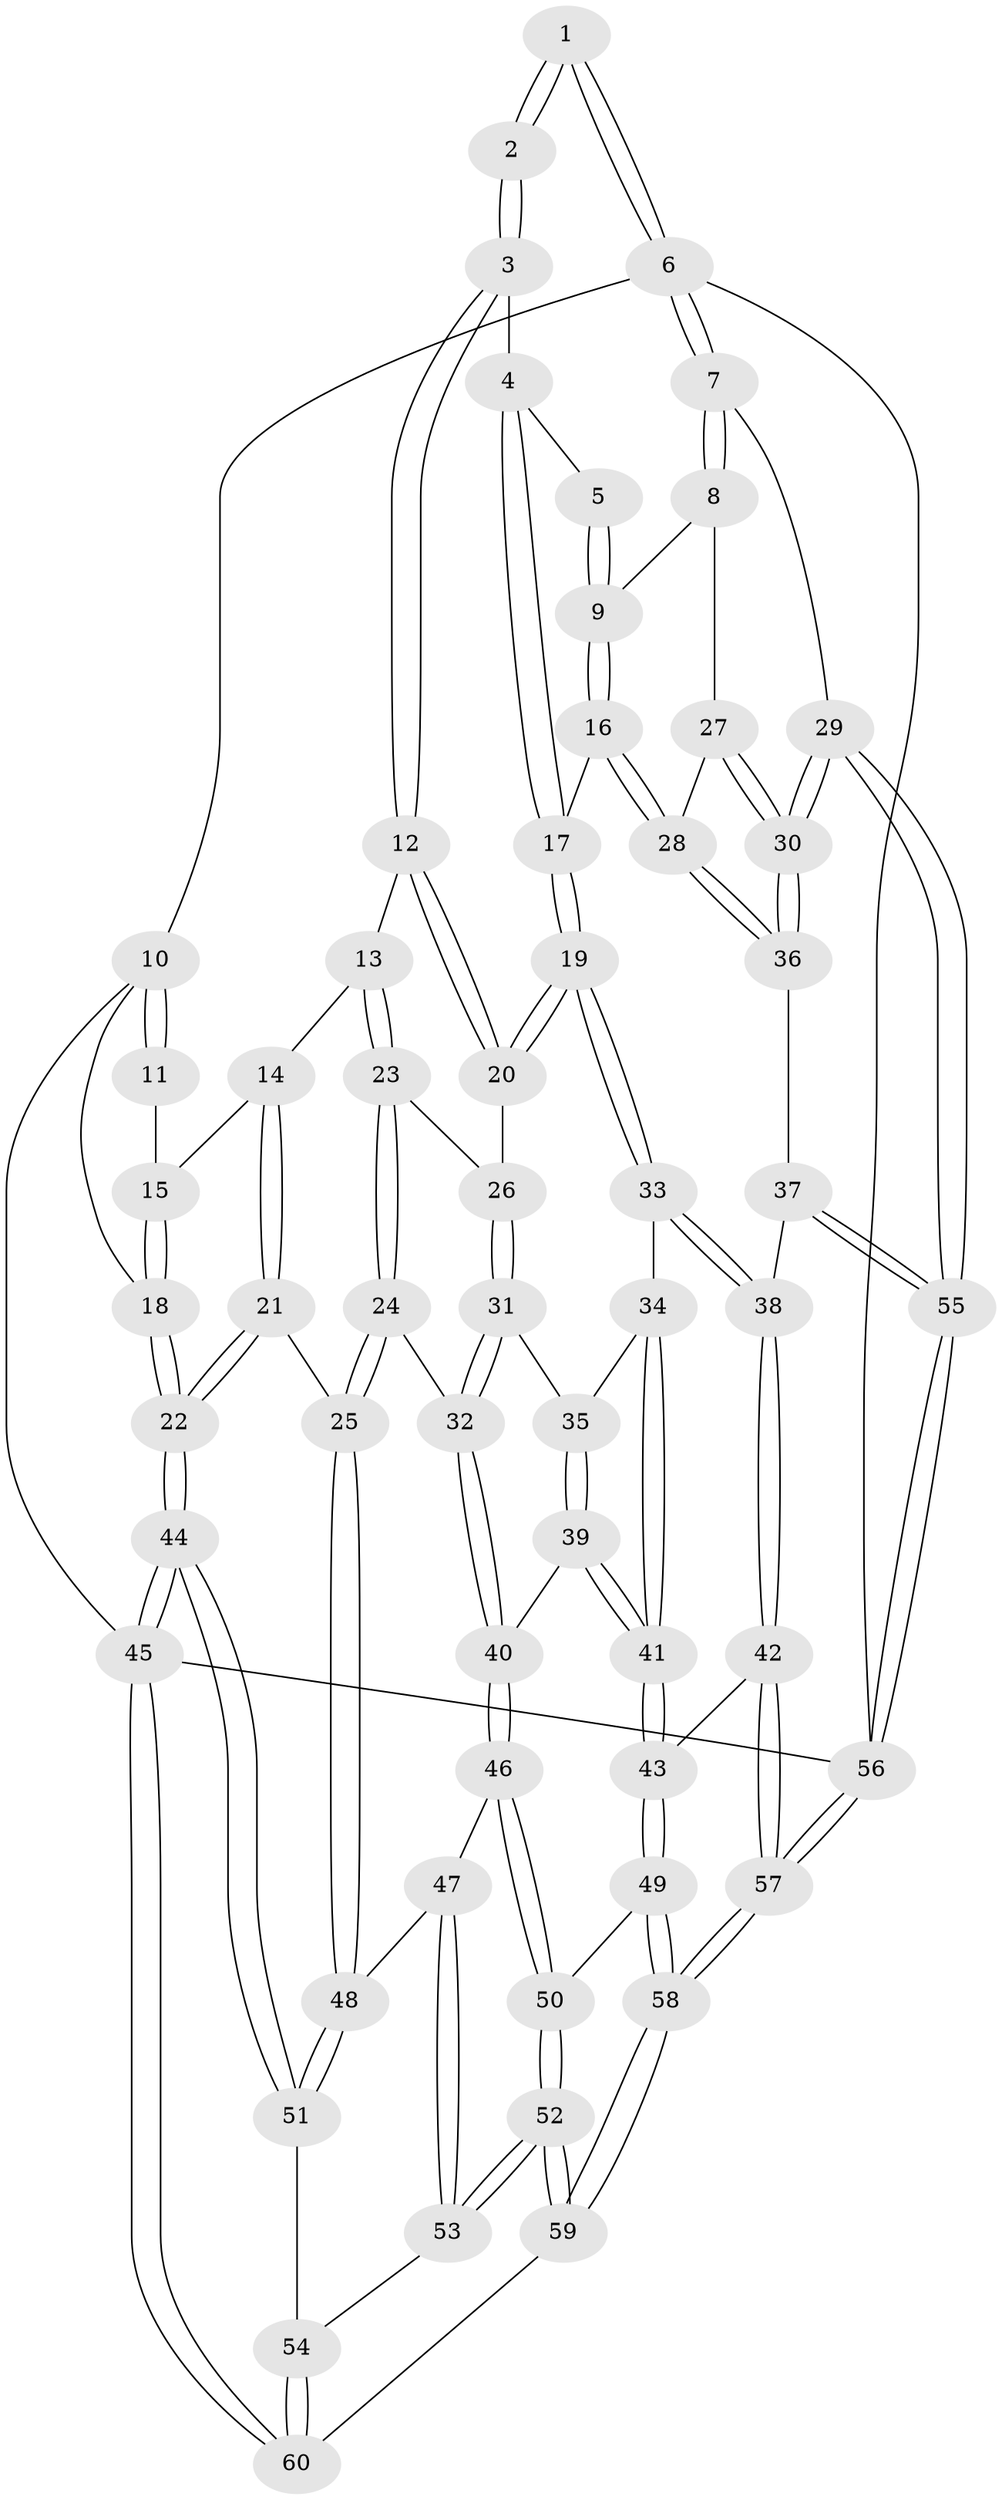 // Generated by graph-tools (version 1.1) at 2025/03/03/09/25 03:03:21]
// undirected, 60 vertices, 147 edges
graph export_dot {
graph [start="1"]
  node [color=gray90,style=filled];
  1 [pos="+0.7652058051412771+0"];
  2 [pos="+0.32061973133899263+0"];
  3 [pos="+0.35276144099497775+0"];
  4 [pos="+0.5680949874080148+0.12835374863890697"];
  5 [pos="+0.7573643899149688+0"];
  6 [pos="+1+0"];
  7 [pos="+1+0.18564191595822963"];
  8 [pos="+0.9454776550090275+0.2259554229286612"];
  9 [pos="+0.7983338119468507+0.147843848340261"];
  10 [pos="+0+0"];
  11 [pos="+0.2243595486664979+0"];
  12 [pos="+0.34834536209988287+0.20851199471897455"];
  13 [pos="+0.23245476165631246+0.26143716429796804"];
  14 [pos="+0.12302317585151022+0.17284340533718368"];
  15 [pos="+0.11759274367812768+0.12090462360170415"];
  16 [pos="+0.6266670539866448+0.30843736612110706"];
  17 [pos="+0.6125180010657711+0.3110688831340007"];
  18 [pos="+0+0.17082655566419522"];
  19 [pos="+0.5659679396469581+0.34120147734246054"];
  20 [pos="+0.4405149758101113+0.3034404359924644"];
  21 [pos="+0+0.37690148342702584"];
  22 [pos="+0+0.36451515138326757"];
  23 [pos="+0.20682292320200432+0.30272401659646797"];
  24 [pos="+0.12840475468026225+0.41433466768014965"];
  25 [pos="+0.04260556496873167+0.4266082460791403"];
  26 [pos="+0.3509200943447462+0.40982226755447126"];
  27 [pos="+0.8953638366947917+0.34369508860631354"];
  28 [pos="+0.7899575188705114+0.4099144227388971"];
  29 [pos="+1+0.6580699291384208"];
  30 [pos="+1+0.5979267297435058"];
  31 [pos="+0.3499149105955741+0.4112201686943622"];
  32 [pos="+0.19482436903409767+0.45374814311396716"];
  33 [pos="+0.5640823959213878+0.3732915470586856"];
  34 [pos="+0.3764893467782215+0.5056397359587387"];
  35 [pos="+0.37062307783343745+0.4999542295949963"];
  36 [pos="+0.8048962007918413+0.4781485395098799"];
  37 [pos="+0.681705761009442+0.6320074555205458"];
  38 [pos="+0.5760811076338153+0.6109986632077857"];
  39 [pos="+0.28440532366082566+0.5193993879569047"];
  40 [pos="+0.23636363721151873+0.5209735730811678"];
  41 [pos="+0.4406330727828366+0.6331285612229769"];
  42 [pos="+0.4767332731489068+0.6822684187293608"];
  43 [pos="+0.4702505915483906+0.6833957456205637"];
  44 [pos="+0+0.872434650404685"];
  45 [pos="+0+1"];
  46 [pos="+0.2416640810571618+0.5664744974322463"];
  47 [pos="+0.15839246004784285+0.6299031568223127"];
  48 [pos="+0.08954614505312286+0.6244516488183377"];
  49 [pos="+0.3958464259816435+0.7252028044516534"];
  50 [pos="+0.3741502903666246+0.7355917202928604"];
  51 [pos="+0.01673061937385461+0.7802514735867265"];
  52 [pos="+0.34424730022854677+0.7671772508569011"];
  53 [pos="+0.2577525430991589+0.7544280946640974"];
  54 [pos="+0.044124650736006736+0.7887673501136121"];
  55 [pos="+1+1"];
  56 [pos="+1+1"];
  57 [pos="+0.7883963357158528+1"];
  58 [pos="+0.6418152231513978+1"];
  59 [pos="+0.3011992240926656+1"];
  60 [pos="+0.29502799156845133+1"];
  1 -- 2;
  1 -- 2;
  1 -- 6;
  1 -- 6;
  2 -- 3;
  2 -- 3;
  3 -- 4;
  3 -- 12;
  3 -- 12;
  4 -- 5;
  4 -- 17;
  4 -- 17;
  5 -- 9;
  5 -- 9;
  6 -- 7;
  6 -- 7;
  6 -- 10;
  6 -- 56;
  7 -- 8;
  7 -- 8;
  7 -- 29;
  8 -- 9;
  8 -- 27;
  9 -- 16;
  9 -- 16;
  10 -- 11;
  10 -- 11;
  10 -- 18;
  10 -- 45;
  11 -- 15;
  12 -- 13;
  12 -- 20;
  12 -- 20;
  13 -- 14;
  13 -- 23;
  13 -- 23;
  14 -- 15;
  14 -- 21;
  14 -- 21;
  15 -- 18;
  15 -- 18;
  16 -- 17;
  16 -- 28;
  16 -- 28;
  17 -- 19;
  17 -- 19;
  18 -- 22;
  18 -- 22;
  19 -- 20;
  19 -- 20;
  19 -- 33;
  19 -- 33;
  20 -- 26;
  21 -- 22;
  21 -- 22;
  21 -- 25;
  22 -- 44;
  22 -- 44;
  23 -- 24;
  23 -- 24;
  23 -- 26;
  24 -- 25;
  24 -- 25;
  24 -- 32;
  25 -- 48;
  25 -- 48;
  26 -- 31;
  26 -- 31;
  27 -- 28;
  27 -- 30;
  27 -- 30;
  28 -- 36;
  28 -- 36;
  29 -- 30;
  29 -- 30;
  29 -- 55;
  29 -- 55;
  30 -- 36;
  30 -- 36;
  31 -- 32;
  31 -- 32;
  31 -- 35;
  32 -- 40;
  32 -- 40;
  33 -- 34;
  33 -- 38;
  33 -- 38;
  34 -- 35;
  34 -- 41;
  34 -- 41;
  35 -- 39;
  35 -- 39;
  36 -- 37;
  37 -- 38;
  37 -- 55;
  37 -- 55;
  38 -- 42;
  38 -- 42;
  39 -- 40;
  39 -- 41;
  39 -- 41;
  40 -- 46;
  40 -- 46;
  41 -- 43;
  41 -- 43;
  42 -- 43;
  42 -- 57;
  42 -- 57;
  43 -- 49;
  43 -- 49;
  44 -- 45;
  44 -- 45;
  44 -- 51;
  44 -- 51;
  45 -- 60;
  45 -- 60;
  45 -- 56;
  46 -- 47;
  46 -- 50;
  46 -- 50;
  47 -- 48;
  47 -- 53;
  47 -- 53;
  48 -- 51;
  48 -- 51;
  49 -- 50;
  49 -- 58;
  49 -- 58;
  50 -- 52;
  50 -- 52;
  51 -- 54;
  52 -- 53;
  52 -- 53;
  52 -- 59;
  52 -- 59;
  53 -- 54;
  54 -- 60;
  54 -- 60;
  55 -- 56;
  55 -- 56;
  56 -- 57;
  56 -- 57;
  57 -- 58;
  57 -- 58;
  58 -- 59;
  58 -- 59;
  59 -- 60;
}
